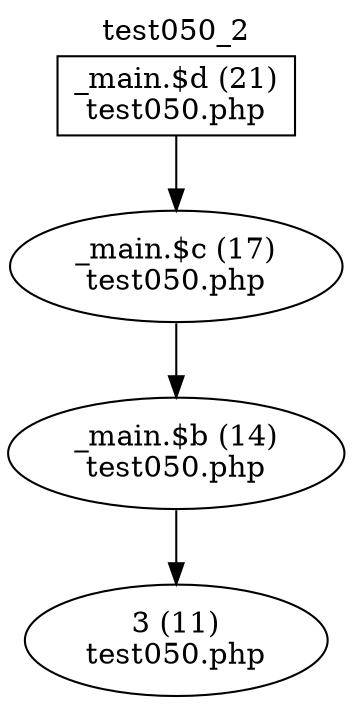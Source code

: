 digraph cfg {
  label="test050_2";
  labelloc=t;
  n1 [shape=box, label="_main.$d (21)\ntest050.php"];
  n2 [shape=ellipse, label="_main.$c (17)\ntest050.php"];
  n3 [shape=ellipse, label="_main.$b (14)\ntest050.php"];
  n4 [shape=ellipse, label="3 (11)\ntest050.php"];
  n1 -> n2;
  n2 -> n3;
  n3 -> n4;
}
